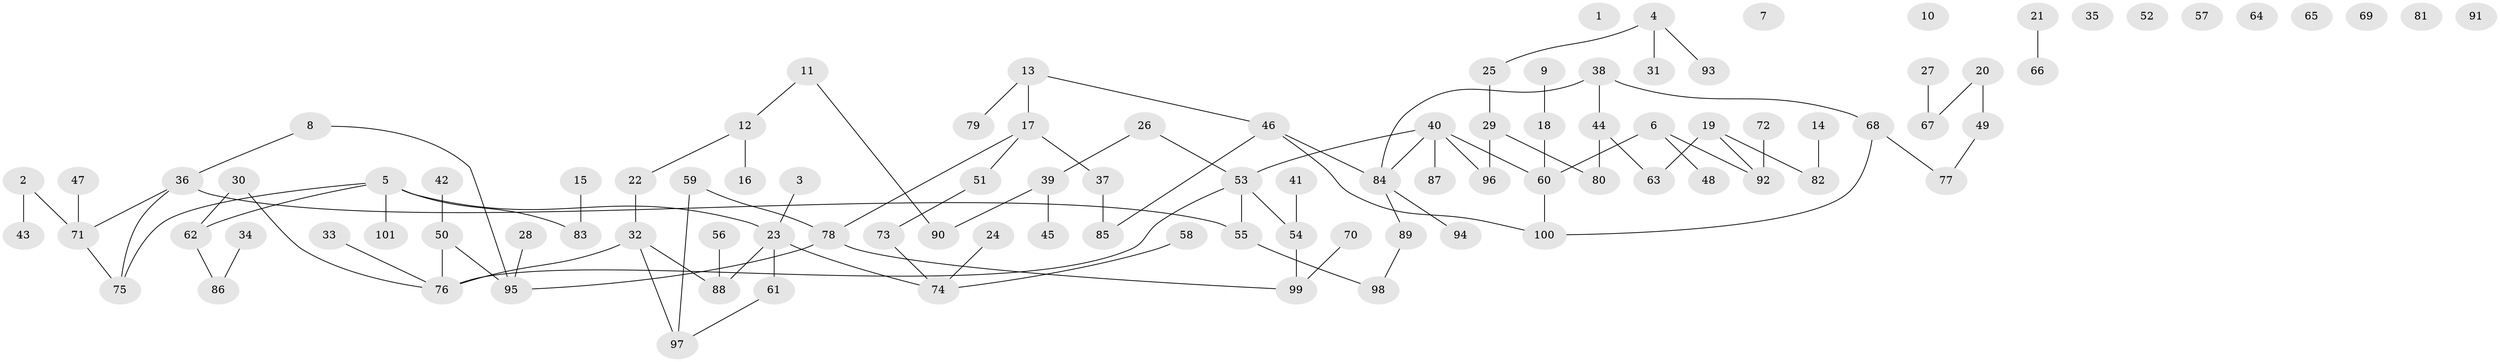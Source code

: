 // coarse degree distribution, {1: 0.20689655172413793, 3: 0.27586206896551724, 4: 0.1724137931034483, 5: 0.06896551724137931, 2: 0.20689655172413793, 6: 0.06896551724137931}
// Generated by graph-tools (version 1.1) at 2025/35/03/04/25 23:35:58]
// undirected, 101 vertices, 104 edges
graph export_dot {
  node [color=gray90,style=filled];
  1;
  2;
  3;
  4;
  5;
  6;
  7;
  8;
  9;
  10;
  11;
  12;
  13;
  14;
  15;
  16;
  17;
  18;
  19;
  20;
  21;
  22;
  23;
  24;
  25;
  26;
  27;
  28;
  29;
  30;
  31;
  32;
  33;
  34;
  35;
  36;
  37;
  38;
  39;
  40;
  41;
  42;
  43;
  44;
  45;
  46;
  47;
  48;
  49;
  50;
  51;
  52;
  53;
  54;
  55;
  56;
  57;
  58;
  59;
  60;
  61;
  62;
  63;
  64;
  65;
  66;
  67;
  68;
  69;
  70;
  71;
  72;
  73;
  74;
  75;
  76;
  77;
  78;
  79;
  80;
  81;
  82;
  83;
  84;
  85;
  86;
  87;
  88;
  89;
  90;
  91;
  92;
  93;
  94;
  95;
  96;
  97;
  98;
  99;
  100;
  101;
  2 -- 43;
  2 -- 71;
  3 -- 23;
  4 -- 25;
  4 -- 31;
  4 -- 93;
  5 -- 23;
  5 -- 62;
  5 -- 75;
  5 -- 83;
  5 -- 101;
  6 -- 48;
  6 -- 60;
  6 -- 92;
  8 -- 36;
  8 -- 95;
  9 -- 18;
  11 -- 12;
  11 -- 90;
  12 -- 16;
  12 -- 22;
  13 -- 17;
  13 -- 46;
  13 -- 79;
  14 -- 82;
  15 -- 83;
  17 -- 37;
  17 -- 51;
  17 -- 78;
  18 -- 60;
  19 -- 63;
  19 -- 82;
  19 -- 92;
  20 -- 49;
  20 -- 67;
  21 -- 66;
  22 -- 32;
  23 -- 61;
  23 -- 74;
  23 -- 88;
  24 -- 74;
  25 -- 29;
  26 -- 39;
  26 -- 53;
  27 -- 67;
  28 -- 95;
  29 -- 80;
  29 -- 96;
  30 -- 62;
  30 -- 76;
  32 -- 76;
  32 -- 88;
  32 -- 97;
  33 -- 76;
  34 -- 86;
  36 -- 55;
  36 -- 71;
  36 -- 75;
  37 -- 85;
  38 -- 44;
  38 -- 68;
  38 -- 84;
  39 -- 45;
  39 -- 90;
  40 -- 53;
  40 -- 60;
  40 -- 84;
  40 -- 87;
  40 -- 96;
  41 -- 54;
  42 -- 50;
  44 -- 63;
  44 -- 80;
  46 -- 84;
  46 -- 85;
  46 -- 100;
  47 -- 71;
  49 -- 77;
  50 -- 76;
  50 -- 95;
  51 -- 73;
  53 -- 54;
  53 -- 55;
  53 -- 76;
  54 -- 99;
  55 -- 98;
  56 -- 88;
  58 -- 74;
  59 -- 78;
  59 -- 97;
  60 -- 100;
  61 -- 97;
  62 -- 86;
  68 -- 77;
  68 -- 100;
  70 -- 99;
  71 -- 75;
  72 -- 92;
  73 -- 74;
  78 -- 95;
  78 -- 99;
  84 -- 89;
  84 -- 94;
  89 -- 98;
}
